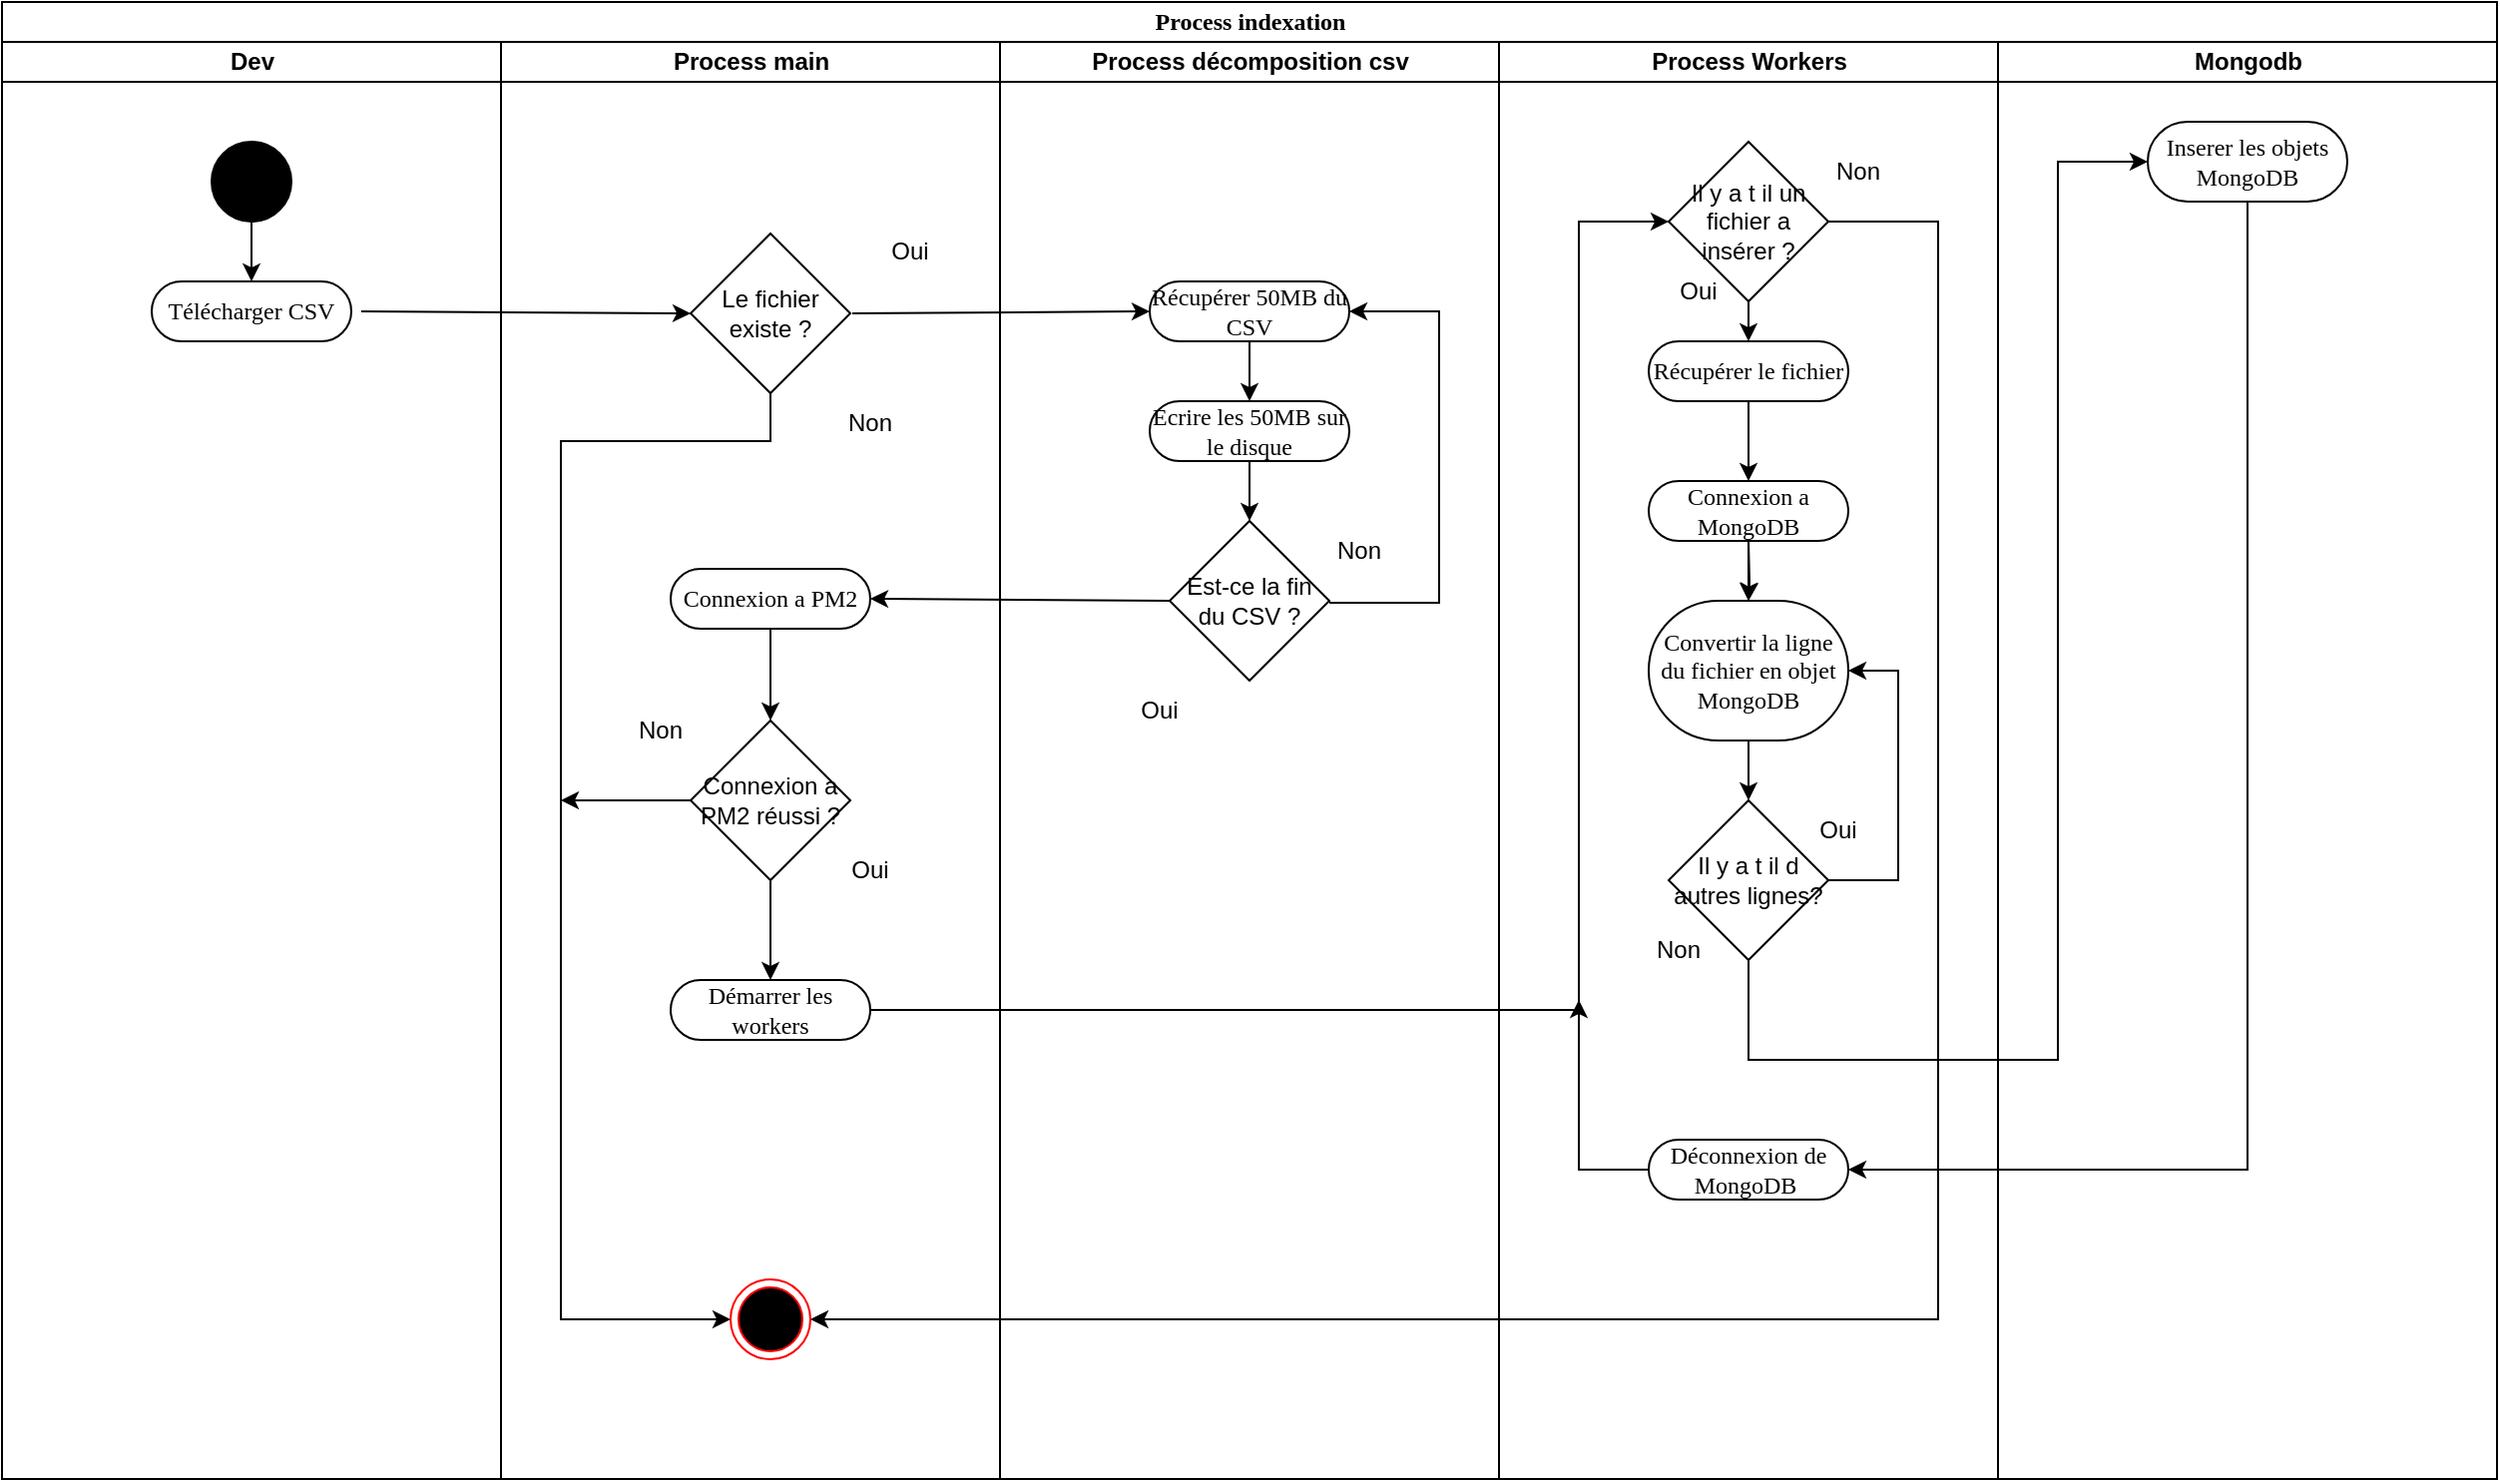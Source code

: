 <mxfile version="24.3.0" type="device">
  <diagram name="Page-1" id="0783ab3e-0a74-02c8-0abd-f7b4e66b4bec">
    <mxGraphModel dx="1639" dy="901" grid="1" gridSize="10" guides="1" tooltips="1" connect="1" arrows="1" fold="1" page="1" pageScale="1" pageWidth="850" pageHeight="1100" background="none" math="0" shadow="0">
      <root>
        <mxCell id="0" />
        <mxCell id="1" parent="0" />
        <mxCell id="1c1d494c118603dd-1" value="Process indexation" style="swimlane;html=1;childLayout=stackLayout;startSize=20;rounded=0;shadow=0;comic=0;labelBackgroundColor=none;strokeWidth=1;fontFamily=Verdana;fontSize=12;align=center;" parent="1" vertex="1">
          <mxGeometry x="40" y="20" width="1250" height="740" as="geometry" />
        </mxCell>
        <mxCell id="1c1d494c118603dd-2" value="Dev" style="swimlane;html=1;startSize=20;" parent="1c1d494c118603dd-1" vertex="1">
          <mxGeometry y="20" width="250" height="720" as="geometry" />
        </mxCell>
        <mxCell id="1c1d494c118603dd-6" value="Télécharger CSV" style="rounded=1;whiteSpace=wrap;html=1;shadow=0;comic=0;labelBackgroundColor=none;strokeWidth=1;fontFamily=Verdana;fontSize=12;align=center;arcSize=50;" parent="1c1d494c118603dd-2" vertex="1">
          <mxGeometry x="75" y="120" width="100" height="30" as="geometry" />
        </mxCell>
        <mxCell id="WaROAqDoOg64HN3f1B4j-7" style="edgeStyle=orthogonalEdgeStyle;rounded=0;orthogonalLoop=1;jettySize=auto;html=1;exitX=0.5;exitY=1;exitDx=0;exitDy=0;entryX=0.5;entryY=0;entryDx=0;entryDy=0;" parent="1c1d494c118603dd-2" source="60571a20871a0731-4" target="1c1d494c118603dd-6" edge="1">
          <mxGeometry relative="1" as="geometry" />
        </mxCell>
        <mxCell id="60571a20871a0731-4" value="" style="ellipse;whiteSpace=wrap;html=1;rounded=0;shadow=0;comic=0;labelBackgroundColor=none;strokeWidth=1;fillColor=#000000;fontFamily=Verdana;fontSize=12;align=center;" parent="1c1d494c118603dd-2" vertex="1">
          <mxGeometry x="105" y="50" width="40" height="40" as="geometry" />
        </mxCell>
        <mxCell id="-CrEhXJEr7VhejRcJQ-R-2" value="" style="endArrow=classic;html=1;rounded=0;entryX=0;entryY=0.5;entryDx=0;entryDy=0;" edge="1" parent="1c1d494c118603dd-2" target="-CrEhXJEr7VhejRcJQ-R-1">
          <mxGeometry width="50" height="50" relative="1" as="geometry">
            <mxPoint x="180" y="135" as="sourcePoint" />
            <mxPoint x="225" y="80" as="targetPoint" />
          </mxGeometry>
        </mxCell>
        <mxCell id="1c1d494c118603dd-3" value="Process main" style="swimlane;html=1;startSize=20;" parent="1c1d494c118603dd-1" vertex="1">
          <mxGeometry x="250" y="20" width="250" height="720" as="geometry" />
        </mxCell>
        <mxCell id="WaROAqDoOg64HN3f1B4j-11" style="edgeStyle=orthogonalEdgeStyle;rounded=0;orthogonalLoop=1;jettySize=auto;html=1;exitX=1;exitY=0.5;exitDx=0;exitDy=0;entryX=1;entryY=0.5;entryDx=0;entryDy=0;" parent="1c1d494c118603dd-3" source="WaROAqDoOg64HN3f1B4j-9" edge="1">
          <mxGeometry relative="1" as="geometry">
            <mxPoint x="190" y="135" as="targetPoint" />
            <Array as="points">
              <mxPoint x="220" y="245" />
              <mxPoint x="220" y="135" />
            </Array>
          </mxGeometry>
        </mxCell>
        <mxCell id="-CrEhXJEr7VhejRcJQ-R-1" value="Le fichier existe ?" style="rhombus;whiteSpace=wrap;html=1;" vertex="1" parent="1c1d494c118603dd-3">
          <mxGeometry x="95" y="96" width="80" height="80" as="geometry" />
        </mxCell>
        <mxCell id="-CrEhXJEr7VhejRcJQ-R-3" value="" style="endArrow=classic;html=1;rounded=0;entryX=0;entryY=0.5;entryDx=0;entryDy=0;" edge="1" parent="1c1d494c118603dd-3" target="WaROAqDoOg64HN3f1B4j-3">
          <mxGeometry width="50" height="50" relative="1" as="geometry">
            <mxPoint x="135" y="176" as="sourcePoint" />
            <mxPoint x="130" y="850" as="targetPoint" />
            <Array as="points">
              <mxPoint x="135" y="200" />
              <mxPoint x="30" y="200" />
              <mxPoint x="30" y="640" />
            </Array>
          </mxGeometry>
        </mxCell>
        <mxCell id="-CrEhXJEr7VhejRcJQ-R-4" value="Non" style="text;html=1;align=center;verticalAlign=middle;whiteSpace=wrap;rounded=0;" vertex="1" parent="1c1d494c118603dd-3">
          <mxGeometry x="155" y="176" width="60" height="30" as="geometry" />
        </mxCell>
        <mxCell id="-CrEhXJEr7VhejRcJQ-R-5" value="Oui" style="text;html=1;align=center;verticalAlign=middle;whiteSpace=wrap;rounded=0;" vertex="1" parent="1c1d494c118603dd-3">
          <mxGeometry x="175" y="90" width="60" height="30" as="geometry" />
        </mxCell>
        <mxCell id="-CrEhXJEr7VhejRcJQ-R-6" value="" style="endArrow=classic;html=1;rounded=0;entryX=0;entryY=0.5;entryDx=0;entryDy=0;" edge="1" parent="1c1d494c118603dd-3" target="-CrEhXJEr7VhejRcJQ-R-7">
          <mxGeometry width="50" height="50" relative="1" as="geometry">
            <mxPoint x="176" y="136" as="sourcePoint" />
            <mxPoint x="316" y="136" as="targetPoint" />
          </mxGeometry>
        </mxCell>
        <mxCell id="-CrEhXJEr7VhejRcJQ-R-28" value="Connexion a PM2" style="rounded=1;whiteSpace=wrap;html=1;shadow=0;comic=0;labelBackgroundColor=none;strokeWidth=1;fontFamily=Verdana;fontSize=12;align=center;arcSize=50;" vertex="1" parent="1c1d494c118603dd-3">
          <mxGeometry x="85" y="264" width="100" height="30" as="geometry" />
        </mxCell>
        <mxCell id="-CrEhXJEr7VhejRcJQ-R-29" value="Connexion a PM2 réussi ?" style="rhombus;whiteSpace=wrap;html=1;" vertex="1" parent="1c1d494c118603dd-3">
          <mxGeometry x="95" y="340" width="80" height="80" as="geometry" />
        </mxCell>
        <mxCell id="-CrEhXJEr7VhejRcJQ-R-30" value="" style="endArrow=classic;html=1;rounded=0;" edge="1" parent="1c1d494c118603dd-3">
          <mxGeometry width="50" height="50" relative="1" as="geometry">
            <mxPoint x="135" y="420" as="sourcePoint" />
            <mxPoint x="135" y="470" as="targetPoint" />
          </mxGeometry>
        </mxCell>
        <mxCell id="-CrEhXJEr7VhejRcJQ-R-31" value="" style="endArrow=classic;html=1;rounded=0;" edge="1" parent="1c1d494c118603dd-3">
          <mxGeometry width="50" height="50" relative="1" as="geometry">
            <mxPoint x="95" y="380" as="sourcePoint" />
            <mxPoint x="30" y="380" as="targetPoint" />
          </mxGeometry>
        </mxCell>
        <mxCell id="-CrEhXJEr7VhejRcJQ-R-32" value="Non" style="text;html=1;align=center;verticalAlign=middle;whiteSpace=wrap;rounded=0;" vertex="1" parent="1c1d494c118603dd-3">
          <mxGeometry x="50" y="330" width="60" height="30" as="geometry" />
        </mxCell>
        <mxCell id="-CrEhXJEr7VhejRcJQ-R-33" value="Oui" style="text;html=1;align=center;verticalAlign=middle;whiteSpace=wrap;rounded=0;" vertex="1" parent="1c1d494c118603dd-3">
          <mxGeometry x="155" y="400" width="60" height="30" as="geometry" />
        </mxCell>
        <mxCell id="-CrEhXJEr7VhejRcJQ-R-35" value="" style="endArrow=classic;html=1;rounded=0;entryX=0.5;entryY=0;entryDx=0;entryDy=0;" edge="1" parent="1c1d494c118603dd-3" target="-CrEhXJEr7VhejRcJQ-R-29">
          <mxGeometry width="50" height="50" relative="1" as="geometry">
            <mxPoint x="135" y="294" as="sourcePoint" />
            <mxPoint x="185" y="244" as="targetPoint" />
          </mxGeometry>
        </mxCell>
        <mxCell id="-CrEhXJEr7VhejRcJQ-R-36" value="Démarrer les workers" style="rounded=1;whiteSpace=wrap;html=1;shadow=0;comic=0;labelBackgroundColor=none;strokeWidth=1;fontFamily=Verdana;fontSize=12;align=center;arcSize=50;" vertex="1" parent="1c1d494c118603dd-3">
          <mxGeometry x="85" y="470" width="100" height="30" as="geometry" />
        </mxCell>
        <mxCell id="1c1d494c118603dd-4" value="Process décomposition csv" style="swimlane;html=1;startSize=20;" parent="1c1d494c118603dd-1" vertex="1">
          <mxGeometry x="500" y="20" width="250" height="720" as="geometry" />
        </mxCell>
        <mxCell id="-CrEhXJEr7VhejRcJQ-R-7" value="Récupérer 50MB du CSV" style="rounded=1;whiteSpace=wrap;html=1;shadow=0;comic=0;labelBackgroundColor=none;strokeWidth=1;fontFamily=Verdana;fontSize=12;align=center;arcSize=50;" vertex="1" parent="1c1d494c118603dd-4">
          <mxGeometry x="75" y="120" width="100" height="30" as="geometry" />
        </mxCell>
        <mxCell id="-CrEhXJEr7VhejRcJQ-R-18" value="Ecrire les 50MB sur le disque" style="rounded=1;whiteSpace=wrap;html=1;shadow=0;comic=0;labelBackgroundColor=none;strokeWidth=1;fontFamily=Verdana;fontSize=12;align=center;arcSize=50;" vertex="1" parent="1c1d494c118603dd-4">
          <mxGeometry x="75" y="180" width="100" height="30" as="geometry" />
        </mxCell>
        <mxCell id="-CrEhXJEr7VhejRcJQ-R-19" value="" style="endArrow=classic;html=1;rounded=0;exitX=0.5;exitY=1;exitDx=0;exitDy=0;entryX=0.5;entryY=0;entryDx=0;entryDy=0;" edge="1" parent="1c1d494c118603dd-4" source="-CrEhXJEr7VhejRcJQ-R-7" target="-CrEhXJEr7VhejRcJQ-R-18">
          <mxGeometry width="50" height="50" relative="1" as="geometry">
            <mxPoint x="100" y="370" as="sourcePoint" />
            <mxPoint x="150" y="320" as="targetPoint" />
          </mxGeometry>
        </mxCell>
        <mxCell id="-CrEhXJEr7VhejRcJQ-R-20" value="Est-ce la fin du CSV ?" style="rhombus;whiteSpace=wrap;html=1;" vertex="1" parent="1c1d494c118603dd-4">
          <mxGeometry x="85" y="240" width="80" height="80" as="geometry" />
        </mxCell>
        <mxCell id="-CrEhXJEr7VhejRcJQ-R-23" value="" style="endArrow=classic;html=1;rounded=0;exitX=0.5;exitY=1;exitDx=0;exitDy=0;entryX=0.5;entryY=0;entryDx=0;entryDy=0;" edge="1" parent="1c1d494c118603dd-4" source="-CrEhXJEr7VhejRcJQ-R-18" target="-CrEhXJEr7VhejRcJQ-R-20">
          <mxGeometry width="50" height="50" relative="1" as="geometry">
            <mxPoint x="200" y="480" as="sourcePoint" />
            <mxPoint x="250" y="430" as="targetPoint" />
          </mxGeometry>
        </mxCell>
        <mxCell id="-CrEhXJEr7VhejRcJQ-R-24" value="" style="endArrow=classic;html=1;rounded=0;entryX=1;entryY=0.5;entryDx=0;entryDy=0;" edge="1" parent="1c1d494c118603dd-4" target="-CrEhXJEr7VhejRcJQ-R-7">
          <mxGeometry width="50" height="50" relative="1" as="geometry">
            <mxPoint x="165" y="281" as="sourcePoint" />
            <mxPoint x="175" y="128.5" as="targetPoint" />
            <Array as="points">
              <mxPoint x="220" y="281" />
              <mxPoint x="220" y="135" />
            </Array>
          </mxGeometry>
        </mxCell>
        <mxCell id="-CrEhXJEr7VhejRcJQ-R-25" value="Non" style="text;html=1;align=center;verticalAlign=middle;whiteSpace=wrap;rounded=0;" vertex="1" parent="1c1d494c118603dd-4">
          <mxGeometry x="150" y="240" width="60" height="30" as="geometry" />
        </mxCell>
        <mxCell id="-CrEhXJEr7VhejRcJQ-R-26" value="Oui" style="text;html=1;align=center;verticalAlign=middle;whiteSpace=wrap;rounded=0;" vertex="1" parent="1c1d494c118603dd-4">
          <mxGeometry x="50" y="320" width="60" height="30" as="geometry" />
        </mxCell>
        <mxCell id="WaROAqDoOg64HN3f1B4j-2" value="Process Workers" style="swimlane;html=1;startSize=20;" parent="1c1d494c118603dd-1" vertex="1">
          <mxGeometry x="750" y="20" width="250" height="720" as="geometry" />
        </mxCell>
        <mxCell id="-CrEhXJEr7VhejRcJQ-R-39" value="Récupérer le fichier" style="rounded=1;whiteSpace=wrap;html=1;shadow=0;comic=0;labelBackgroundColor=none;strokeWidth=1;fontFamily=Verdana;fontSize=12;align=center;arcSize=50;" vertex="1" parent="WaROAqDoOg64HN3f1B4j-2">
          <mxGeometry x="75" y="150" width="100" height="30" as="geometry" />
        </mxCell>
        <mxCell id="-CrEhXJEr7VhejRcJQ-R-40" value="Il y a t il un fichier a insérer ?" style="rhombus;whiteSpace=wrap;html=1;" vertex="1" parent="WaROAqDoOg64HN3f1B4j-2">
          <mxGeometry x="85" y="50" width="80" height="80" as="geometry" />
        </mxCell>
        <mxCell id="-CrEhXJEr7VhejRcJQ-R-42" value="" style="endArrow=classic;html=1;rounded=0;entryX=1;entryY=0.5;entryDx=0;entryDy=0;" edge="1" parent="WaROAqDoOg64HN3f1B4j-2" target="WaROAqDoOg64HN3f1B4j-3">
          <mxGeometry width="50" height="50" relative="1" as="geometry">
            <mxPoint x="165" y="90" as="sourcePoint" />
            <mxPoint x="-370" y="640" as="targetPoint" />
            <Array as="points">
              <mxPoint x="220" y="90" />
              <mxPoint x="220" y="640" />
              <mxPoint x="-340" y="640" />
            </Array>
          </mxGeometry>
        </mxCell>
        <mxCell id="-CrEhXJEr7VhejRcJQ-R-43" value="" style="endArrow=classic;html=1;rounded=0;entryX=0.5;entryY=0;entryDx=0;entryDy=0;" edge="1" parent="WaROAqDoOg64HN3f1B4j-2" target="-CrEhXJEr7VhejRcJQ-R-39">
          <mxGeometry width="50" height="50" relative="1" as="geometry">
            <mxPoint x="125" y="130" as="sourcePoint" />
            <mxPoint x="175" y="80" as="targetPoint" />
          </mxGeometry>
        </mxCell>
        <mxCell id="-CrEhXJEr7VhejRcJQ-R-45" value="Il y a t il d autres lignes?" style="rhombus;whiteSpace=wrap;html=1;" vertex="1" parent="WaROAqDoOg64HN3f1B4j-2">
          <mxGeometry x="85" y="380" width="80" height="80" as="geometry" />
        </mxCell>
        <mxCell id="-CrEhXJEr7VhejRcJQ-R-46" value="" style="endArrow=classic;html=1;rounded=0;entryX=1;entryY=0.5;entryDx=0;entryDy=0;exitX=1;exitY=0.5;exitDx=0;exitDy=0;" edge="1" parent="WaROAqDoOg64HN3f1B4j-2" source="-CrEhXJEr7VhejRcJQ-R-45" target="-CrEhXJEr7VhejRcJQ-R-44">
          <mxGeometry width="50" height="50" relative="1" as="geometry">
            <mxPoint x="165" y="380" as="sourcePoint" />
            <mxPoint x="200" y="180" as="targetPoint" />
            <Array as="points">
              <mxPoint x="200" y="420" />
              <mxPoint x="200" y="315" />
            </Array>
          </mxGeometry>
        </mxCell>
        <mxCell id="-CrEhXJEr7VhejRcJQ-R-47" value="" style="endArrow=classic;html=1;rounded=0;entryX=0.5;entryY=0;entryDx=0;entryDy=0;" edge="1" parent="WaROAqDoOg64HN3f1B4j-2" target="-CrEhXJEr7VhejRcJQ-R-44">
          <mxGeometry width="50" height="50" relative="1" as="geometry">
            <mxPoint x="125" y="240" as="sourcePoint" />
            <mxPoint x="175" y="140" as="targetPoint" />
          </mxGeometry>
        </mxCell>
        <mxCell id="-CrEhXJEr7VhejRcJQ-R-48" value="" style="endArrow=classic;html=1;rounded=0;entryX=0.5;entryY=0;entryDx=0;entryDy=0;" edge="1" parent="WaROAqDoOg64HN3f1B4j-2" source="-CrEhXJEr7VhejRcJQ-R-44" target="-CrEhXJEr7VhejRcJQ-R-45">
          <mxGeometry width="50" height="50" relative="1" as="geometry">
            <mxPoint x="125" y="320" as="sourcePoint" />
            <mxPoint x="180" y="250" as="targetPoint" />
          </mxGeometry>
        </mxCell>
        <mxCell id="-CrEhXJEr7VhejRcJQ-R-49" value="Oui" style="text;html=1;align=center;verticalAlign=middle;whiteSpace=wrap;rounded=0;" vertex="1" parent="WaROAqDoOg64HN3f1B4j-2">
          <mxGeometry x="140" y="380" width="60" height="30" as="geometry" />
        </mxCell>
        <mxCell id="-CrEhXJEr7VhejRcJQ-R-50" value="Non" style="text;html=1;align=center;verticalAlign=middle;whiteSpace=wrap;rounded=0;" vertex="1" parent="WaROAqDoOg64HN3f1B4j-2">
          <mxGeometry x="60" y="440" width="60" height="30" as="geometry" />
        </mxCell>
        <mxCell id="-CrEhXJEr7VhejRcJQ-R-54" value="Déconnexion de MongoDB&amp;nbsp;" style="rounded=1;whiteSpace=wrap;html=1;shadow=0;comic=0;labelBackgroundColor=none;strokeWidth=1;fontFamily=Verdana;fontSize=12;align=center;arcSize=50;" vertex="1" parent="WaROAqDoOg64HN3f1B4j-2">
          <mxGeometry x="75" y="550" width="100" height="30" as="geometry" />
        </mxCell>
        <mxCell id="-CrEhXJEr7VhejRcJQ-R-55" value="" style="endArrow=classic;html=1;rounded=0;exitX=0;exitY=0.5;exitDx=0;exitDy=0;" edge="1" parent="WaROAqDoOg64HN3f1B4j-2" source="-CrEhXJEr7VhejRcJQ-R-54">
          <mxGeometry width="50" height="50" relative="1" as="geometry">
            <mxPoint x="125" y="525" as="sourcePoint" />
            <mxPoint x="40" y="480" as="targetPoint" />
            <Array as="points">
              <mxPoint x="40" y="565" />
              <mxPoint x="40" y="510" />
            </Array>
          </mxGeometry>
        </mxCell>
        <mxCell id="-CrEhXJEr7VhejRcJQ-R-44" value="Convertir la ligne du fichier en objet MongoDB" style="rounded=1;whiteSpace=wrap;html=1;shadow=0;comic=0;labelBackgroundColor=none;strokeWidth=1;fontFamily=Verdana;fontSize=12;align=center;arcSize=50;" vertex="1" parent="WaROAqDoOg64HN3f1B4j-2">
          <mxGeometry x="75" y="280" width="100" height="70" as="geometry" />
        </mxCell>
        <mxCell id="-CrEhXJEr7VhejRcJQ-R-59" value="" style="edgeStyle=orthogonalEdgeStyle;rounded=0;orthogonalLoop=1;jettySize=auto;html=1;" edge="1" parent="WaROAqDoOg64HN3f1B4j-2" target="-CrEhXJEr7VhejRcJQ-R-44">
          <mxGeometry relative="1" as="geometry">
            <mxPoint x="125" y="250" as="sourcePoint" />
          </mxGeometry>
        </mxCell>
        <mxCell id="-CrEhXJEr7VhejRcJQ-R-58" value="Connexion a MongoDB" style="rounded=1;whiteSpace=wrap;html=1;shadow=0;comic=0;labelBackgroundColor=none;strokeWidth=1;fontFamily=Verdana;fontSize=12;align=center;arcSize=50;" vertex="1" parent="WaROAqDoOg64HN3f1B4j-2">
          <mxGeometry x="75" y="220" width="100" height="30" as="geometry" />
        </mxCell>
        <mxCell id="-CrEhXJEr7VhejRcJQ-R-60" value="" style="endArrow=classic;html=1;rounded=0;entryX=0.5;entryY=0;entryDx=0;entryDy=0;" edge="1" parent="WaROAqDoOg64HN3f1B4j-2" target="-CrEhXJEr7VhejRcJQ-R-58">
          <mxGeometry width="50" height="50" relative="1" as="geometry">
            <mxPoint x="125" y="180" as="sourcePoint" />
            <mxPoint x="175" y="130" as="targetPoint" />
          </mxGeometry>
        </mxCell>
        <mxCell id="-CrEhXJEr7VhejRcJQ-R-61" value="Oui" style="text;html=1;align=center;verticalAlign=middle;whiteSpace=wrap;rounded=0;" vertex="1" parent="WaROAqDoOg64HN3f1B4j-2">
          <mxGeometry x="70" y="110" width="60" height="30" as="geometry" />
        </mxCell>
        <mxCell id="-CrEhXJEr7VhejRcJQ-R-62" value="Non" style="text;html=1;align=center;verticalAlign=middle;whiteSpace=wrap;rounded=0;" vertex="1" parent="WaROAqDoOg64HN3f1B4j-2">
          <mxGeometry x="150" y="50" width="60" height="30" as="geometry" />
        </mxCell>
        <mxCell id="WaROAqDoOg64HN3f1B4j-3" value="" style="ellipse;html=1;shape=endState;fillColor=#000000;strokeColor=#ff0000;" parent="WaROAqDoOg64HN3f1B4j-2" vertex="1">
          <mxGeometry x="-385" y="620" width="40" height="40" as="geometry" />
        </mxCell>
        <mxCell id="WaROAqDoOg64HN3f1B4j-4" value="Mongodb" style="swimlane;html=1;startSize=20;" parent="1c1d494c118603dd-1" vertex="1">
          <mxGeometry x="1000" y="20" width="250" height="720" as="geometry" />
        </mxCell>
        <mxCell id="-CrEhXJEr7VhejRcJQ-R-51" value="Inserer les objets MongoDB" style="rounded=1;whiteSpace=wrap;html=1;shadow=0;comic=0;labelBackgroundColor=none;strokeWidth=1;fontFamily=Verdana;fontSize=12;align=center;arcSize=50;" vertex="1" parent="WaROAqDoOg64HN3f1B4j-4">
          <mxGeometry x="75" y="40" width="100" height="40" as="geometry" />
        </mxCell>
        <mxCell id="-CrEhXJEr7VhejRcJQ-R-53" value="" style="endArrow=classic;html=1;rounded=0;entryX=1;entryY=0.5;entryDx=0;entryDy=0;" edge="1" parent="WaROAqDoOg64HN3f1B4j-4" target="-CrEhXJEr7VhejRcJQ-R-54">
          <mxGeometry width="50" height="50" relative="1" as="geometry">
            <mxPoint x="125" y="80" as="sourcePoint" />
            <mxPoint x="125" y="510" as="targetPoint" />
            <Array as="points">
              <mxPoint x="125" y="565" />
            </Array>
          </mxGeometry>
        </mxCell>
        <mxCell id="-CrEhXJEr7VhejRcJQ-R-27" value="" style="endArrow=classic;html=1;rounded=0;exitX=0;exitY=0.5;exitDx=0;exitDy=0;entryX=1;entryY=0.5;entryDx=0;entryDy=0;" edge="1" parent="1c1d494c118603dd-1" source="-CrEhXJEr7VhejRcJQ-R-20" target="-CrEhXJEr7VhejRcJQ-R-28">
          <mxGeometry width="50" height="50" relative="1" as="geometry">
            <mxPoint x="405" y="310" as="sourcePoint" />
            <mxPoint x="440" y="300" as="targetPoint" />
          </mxGeometry>
        </mxCell>
        <mxCell id="-CrEhXJEr7VhejRcJQ-R-41" value="" style="endArrow=classic;html=1;rounded=0;exitX=1;exitY=0.5;exitDx=0;exitDy=0;entryX=0;entryY=0.5;entryDx=0;entryDy=0;" edge="1" parent="1c1d494c118603dd-1" source="-CrEhXJEr7VhejRcJQ-R-36" target="-CrEhXJEr7VhejRcJQ-R-40">
          <mxGeometry width="50" height="50" relative="1" as="geometry">
            <mxPoint x="380" y="670" as="sourcePoint" />
            <mxPoint x="790" y="100" as="targetPoint" />
            <Array as="points">
              <mxPoint x="790" y="505" />
              <mxPoint x="790" y="110" />
            </Array>
          </mxGeometry>
        </mxCell>
        <mxCell id="-CrEhXJEr7VhejRcJQ-R-52" value="" style="endArrow=classic;html=1;rounded=0;entryX=0;entryY=0.5;entryDx=0;entryDy=0;exitX=0.5;exitY=1;exitDx=0;exitDy=0;" edge="1" parent="1c1d494c118603dd-1" source="-CrEhXJEr7VhejRcJQ-R-45" target="-CrEhXJEr7VhejRcJQ-R-51">
          <mxGeometry width="50" height="50" relative="1" as="geometry">
            <mxPoint x="875" y="440" as="sourcePoint" />
            <mxPoint x="1040" y="470" as="targetPoint" />
            <Array as="points">
              <mxPoint x="875" y="530" />
              <mxPoint x="1030" y="530" />
              <mxPoint x="1030" y="80" />
            </Array>
          </mxGeometry>
        </mxCell>
      </root>
    </mxGraphModel>
  </diagram>
</mxfile>

